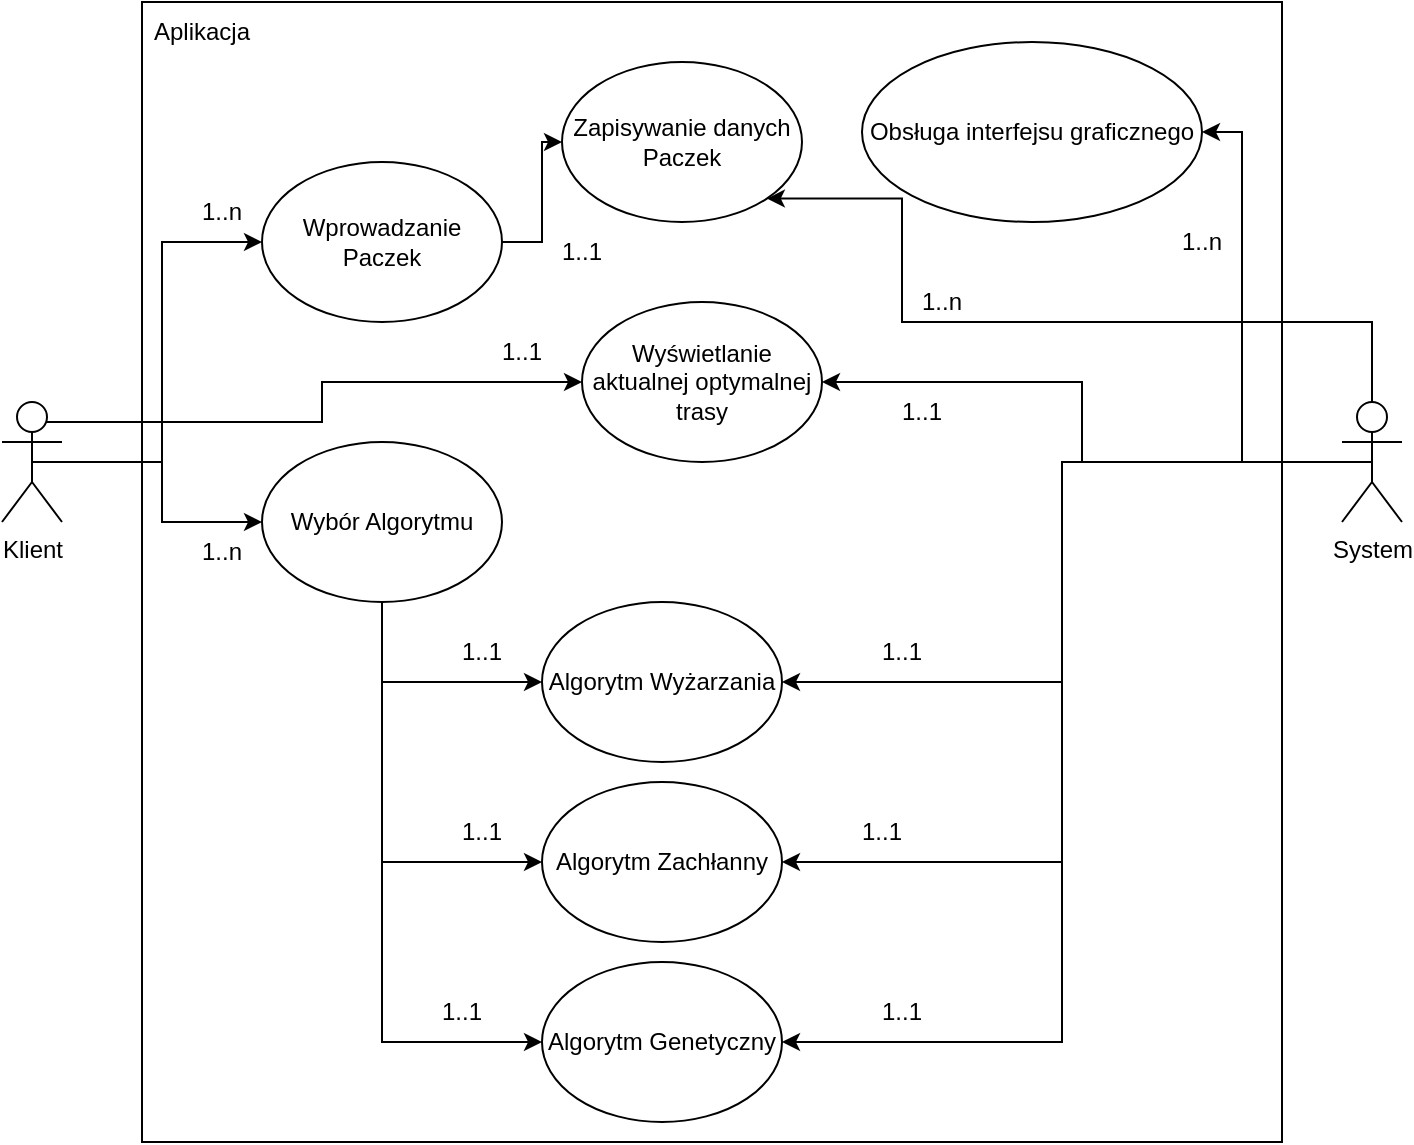 <mxfile version="25.0.3">
  <diagram name="Strona-1" id="H10BQ8OQqT3FDFBxlMCn">
    <mxGraphModel dx="983" dy="569" grid="1" gridSize="10" guides="1" tooltips="1" connect="1" arrows="1" fold="1" page="1" pageScale="1" pageWidth="827" pageHeight="1169" math="0" shadow="0">
      <root>
        <mxCell id="0" />
        <mxCell id="1" parent="0" />
        <mxCell id="MuHe902Tk9D_ubui124Q-14" style="edgeStyle=orthogonalEdgeStyle;rounded=0;orthogonalLoop=1;jettySize=auto;html=1;exitX=0.5;exitY=0.5;exitDx=0;exitDy=0;exitPerimeter=0;entryX=0;entryY=0.5;entryDx=0;entryDy=0;" edge="1" parent="1" source="MuHe902Tk9D_ubui124Q-1" target="MuHe902Tk9D_ubui124Q-10">
          <mxGeometry relative="1" as="geometry" />
        </mxCell>
        <mxCell id="MuHe902Tk9D_ubui124Q-15" style="edgeStyle=orthogonalEdgeStyle;rounded=0;orthogonalLoop=1;jettySize=auto;html=1;exitX=0.5;exitY=0.5;exitDx=0;exitDy=0;exitPerimeter=0;entryX=0;entryY=0.5;entryDx=0;entryDy=0;" edge="1" parent="1" source="MuHe902Tk9D_ubui124Q-1" target="MuHe902Tk9D_ubui124Q-9">
          <mxGeometry relative="1" as="geometry" />
        </mxCell>
        <mxCell id="MuHe902Tk9D_ubui124Q-27" style="edgeStyle=orthogonalEdgeStyle;rounded=0;orthogonalLoop=1;jettySize=auto;html=1;exitX=0.5;exitY=0.5;exitDx=0;exitDy=0;exitPerimeter=0;entryX=0;entryY=0.5;entryDx=0;entryDy=0;" edge="1" parent="1" source="MuHe902Tk9D_ubui124Q-1" target="MuHe902Tk9D_ubui124Q-23">
          <mxGeometry relative="1" as="geometry">
            <Array as="points">
              <mxPoint x="65" y="250" />
              <mxPoint x="210" y="250" />
              <mxPoint x="210" y="230" />
            </Array>
          </mxGeometry>
        </mxCell>
        <mxCell id="MuHe902Tk9D_ubui124Q-1" value="Klient" style="shape=umlActor;verticalLabelPosition=bottom;verticalAlign=top;html=1;outlineConnect=0;" vertex="1" parent="1">
          <mxGeometry x="50" y="240" width="30" height="60" as="geometry" />
        </mxCell>
        <mxCell id="MuHe902Tk9D_ubui124Q-19" style="edgeStyle=orthogonalEdgeStyle;rounded=0;orthogonalLoop=1;jettySize=auto;html=1;exitX=0.5;exitY=0.5;exitDx=0;exitDy=0;exitPerimeter=0;entryX=1;entryY=0.5;entryDx=0;entryDy=0;" edge="1" parent="1" source="MuHe902Tk9D_ubui124Q-2" target="MuHe902Tk9D_ubui124Q-13">
          <mxGeometry relative="1" as="geometry" />
        </mxCell>
        <mxCell id="MuHe902Tk9D_ubui124Q-20" style="edgeStyle=orthogonalEdgeStyle;rounded=0;orthogonalLoop=1;jettySize=auto;html=1;exitX=0.5;exitY=0.5;exitDx=0;exitDy=0;exitPerimeter=0;entryX=1;entryY=0.5;entryDx=0;entryDy=0;" edge="1" parent="1" source="MuHe902Tk9D_ubui124Q-2" target="MuHe902Tk9D_ubui124Q-12">
          <mxGeometry relative="1" as="geometry" />
        </mxCell>
        <mxCell id="MuHe902Tk9D_ubui124Q-21" style="edgeStyle=orthogonalEdgeStyle;rounded=0;orthogonalLoop=1;jettySize=auto;html=1;exitX=0.5;exitY=0.5;exitDx=0;exitDy=0;exitPerimeter=0;entryX=1;entryY=0.5;entryDx=0;entryDy=0;" edge="1" parent="1" source="MuHe902Tk9D_ubui124Q-2" target="MuHe902Tk9D_ubui124Q-11">
          <mxGeometry relative="1" as="geometry" />
        </mxCell>
        <mxCell id="MuHe902Tk9D_ubui124Q-24" style="edgeStyle=orthogonalEdgeStyle;rounded=0;orthogonalLoop=1;jettySize=auto;html=1;exitX=0.5;exitY=0.5;exitDx=0;exitDy=0;exitPerimeter=0;entryX=1;entryY=0.5;entryDx=0;entryDy=0;" edge="1" parent="1" source="MuHe902Tk9D_ubui124Q-2" target="MuHe902Tk9D_ubui124Q-22">
          <mxGeometry relative="1" as="geometry">
            <Array as="points">
              <mxPoint x="670" y="270" />
            </Array>
          </mxGeometry>
        </mxCell>
        <mxCell id="MuHe902Tk9D_ubui124Q-28" style="edgeStyle=orthogonalEdgeStyle;rounded=0;orthogonalLoop=1;jettySize=auto;html=1;exitX=0.5;exitY=0.5;exitDx=0;exitDy=0;exitPerimeter=0;" edge="1" parent="1" source="MuHe902Tk9D_ubui124Q-2" target="MuHe902Tk9D_ubui124Q-23">
          <mxGeometry relative="1" as="geometry" />
        </mxCell>
        <mxCell id="MuHe902Tk9D_ubui124Q-31" style="edgeStyle=orthogonalEdgeStyle;rounded=0;orthogonalLoop=1;jettySize=auto;html=1;exitX=0.5;exitY=0.5;exitDx=0;exitDy=0;exitPerimeter=0;entryX=1;entryY=1;entryDx=0;entryDy=0;" edge="1" parent="1" source="MuHe902Tk9D_ubui124Q-2" target="MuHe902Tk9D_ubui124Q-25">
          <mxGeometry relative="1" as="geometry">
            <Array as="points">
              <mxPoint x="735" y="200" />
              <mxPoint x="500" y="200" />
              <mxPoint x="500" y="138" />
            </Array>
          </mxGeometry>
        </mxCell>
        <mxCell id="MuHe902Tk9D_ubui124Q-2" value="System" style="shape=umlActor;verticalLabelPosition=bottom;verticalAlign=top;html=1;outlineConnect=0;" vertex="1" parent="1">
          <mxGeometry x="720" y="240" width="30" height="60" as="geometry" />
        </mxCell>
        <mxCell id="MuHe902Tk9D_ubui124Q-6" value="" style="rounded=0;whiteSpace=wrap;html=1;fillColor=none;" vertex="1" parent="1">
          <mxGeometry x="120" y="40" width="570" height="570" as="geometry" />
        </mxCell>
        <mxCell id="MuHe902Tk9D_ubui124Q-30" style="edgeStyle=orthogonalEdgeStyle;rounded=0;orthogonalLoop=1;jettySize=auto;html=1;exitX=1;exitY=0.5;exitDx=0;exitDy=0;" edge="1" parent="1" source="MuHe902Tk9D_ubui124Q-9" target="MuHe902Tk9D_ubui124Q-25">
          <mxGeometry relative="1" as="geometry" />
        </mxCell>
        <mxCell id="MuHe902Tk9D_ubui124Q-9" value="Wprowadzanie Paczek" style="ellipse;whiteSpace=wrap;html=1;" vertex="1" parent="1">
          <mxGeometry x="180" y="120" width="120" height="80" as="geometry" />
        </mxCell>
        <mxCell id="MuHe902Tk9D_ubui124Q-16" style="edgeStyle=orthogonalEdgeStyle;rounded=0;orthogonalLoop=1;jettySize=auto;html=1;exitX=0.5;exitY=1;exitDx=0;exitDy=0;entryX=0;entryY=0.5;entryDx=0;entryDy=0;" edge="1" parent="1" source="MuHe902Tk9D_ubui124Q-10" target="MuHe902Tk9D_ubui124Q-13">
          <mxGeometry relative="1" as="geometry" />
        </mxCell>
        <mxCell id="MuHe902Tk9D_ubui124Q-17" style="edgeStyle=orthogonalEdgeStyle;rounded=0;orthogonalLoop=1;jettySize=auto;html=1;exitX=0.5;exitY=1;exitDx=0;exitDy=0;entryX=0;entryY=0.5;entryDx=0;entryDy=0;" edge="1" parent="1" source="MuHe902Tk9D_ubui124Q-10" target="MuHe902Tk9D_ubui124Q-12">
          <mxGeometry relative="1" as="geometry" />
        </mxCell>
        <mxCell id="MuHe902Tk9D_ubui124Q-18" style="edgeStyle=orthogonalEdgeStyle;rounded=0;orthogonalLoop=1;jettySize=auto;html=1;exitX=0.5;exitY=1;exitDx=0;exitDy=0;entryX=0;entryY=0.5;entryDx=0;entryDy=0;" edge="1" parent="1" source="MuHe902Tk9D_ubui124Q-10" target="MuHe902Tk9D_ubui124Q-11">
          <mxGeometry relative="1" as="geometry" />
        </mxCell>
        <mxCell id="MuHe902Tk9D_ubui124Q-10" value="Wybór Algorytmu" style="ellipse;whiteSpace=wrap;html=1;" vertex="1" parent="1">
          <mxGeometry x="180" y="260" width="120" height="80" as="geometry" />
        </mxCell>
        <mxCell id="MuHe902Tk9D_ubui124Q-11" value="Algorytm Genetyczny" style="ellipse;whiteSpace=wrap;html=1;" vertex="1" parent="1">
          <mxGeometry x="320" y="520" width="120" height="80" as="geometry" />
        </mxCell>
        <mxCell id="MuHe902Tk9D_ubui124Q-12" value="Algorytm Zachłanny" style="ellipse;whiteSpace=wrap;html=1;" vertex="1" parent="1">
          <mxGeometry x="320" y="430" width="120" height="80" as="geometry" />
        </mxCell>
        <mxCell id="MuHe902Tk9D_ubui124Q-13" value="Algorytm Wyżarzania" style="ellipse;whiteSpace=wrap;html=1;" vertex="1" parent="1">
          <mxGeometry x="320" y="340" width="120" height="80" as="geometry" />
        </mxCell>
        <mxCell id="MuHe902Tk9D_ubui124Q-22" value="Obsługa interfejsu graficznego" style="ellipse;whiteSpace=wrap;html=1;" vertex="1" parent="1">
          <mxGeometry x="480" y="60" width="170" height="90" as="geometry" />
        </mxCell>
        <mxCell id="MuHe902Tk9D_ubui124Q-23" value="Wyświetlanie aktualnej optymalnej trasy" style="ellipse;whiteSpace=wrap;html=1;" vertex="1" parent="1">
          <mxGeometry x="340" y="190" width="120" height="80" as="geometry" />
        </mxCell>
        <mxCell id="MuHe902Tk9D_ubui124Q-25" value="Zapisywanie danych Paczek" style="ellipse;whiteSpace=wrap;html=1;" vertex="1" parent="1">
          <mxGeometry x="330" y="70" width="120" height="80" as="geometry" />
        </mxCell>
        <mxCell id="MuHe902Tk9D_ubui124Q-33" value="1..n" style="text;html=1;align=center;verticalAlign=middle;whiteSpace=wrap;rounded=0;" vertex="1" parent="1">
          <mxGeometry x="130" y="130" width="60" height="30" as="geometry" />
        </mxCell>
        <mxCell id="MuHe902Tk9D_ubui124Q-34" value="1..n" style="text;html=1;align=center;verticalAlign=middle;whiteSpace=wrap;rounded=0;" vertex="1" parent="1">
          <mxGeometry x="130" y="300" width="60" height="30" as="geometry" />
        </mxCell>
        <mxCell id="MuHe902Tk9D_ubui124Q-37" value="1..1" style="text;html=1;align=center;verticalAlign=middle;whiteSpace=wrap;rounded=0;" vertex="1" parent="1">
          <mxGeometry x="280" y="200" width="60" height="30" as="geometry" />
        </mxCell>
        <mxCell id="MuHe902Tk9D_ubui124Q-38" value="1..1" style="text;html=1;align=center;verticalAlign=middle;whiteSpace=wrap;rounded=0;" vertex="1" parent="1">
          <mxGeometry x="260" y="350" width="60" height="30" as="geometry" />
        </mxCell>
        <mxCell id="MuHe902Tk9D_ubui124Q-40" value="1..1" style="text;html=1;align=center;verticalAlign=middle;whiteSpace=wrap;rounded=0;" vertex="1" parent="1">
          <mxGeometry x="260" y="440" width="60" height="30" as="geometry" />
        </mxCell>
        <mxCell id="MuHe902Tk9D_ubui124Q-41" value="1..1" style="text;html=1;align=center;verticalAlign=middle;whiteSpace=wrap;rounded=0;" vertex="1" parent="1">
          <mxGeometry x="250" y="530" width="60" height="30" as="geometry" />
        </mxCell>
        <mxCell id="MuHe902Tk9D_ubui124Q-42" value="1..n" style="text;html=1;align=center;verticalAlign=middle;whiteSpace=wrap;rounded=0;" vertex="1" parent="1">
          <mxGeometry x="620" y="145" width="60" height="30" as="geometry" />
        </mxCell>
        <mxCell id="MuHe902Tk9D_ubui124Q-43" value="1..n" style="text;html=1;align=center;verticalAlign=middle;whiteSpace=wrap;rounded=0;" vertex="1" parent="1">
          <mxGeometry x="490" y="175" width="60" height="30" as="geometry" />
        </mxCell>
        <mxCell id="MuHe902Tk9D_ubui124Q-44" value="1..1" style="text;html=1;align=center;verticalAlign=middle;whiteSpace=wrap;rounded=0;" vertex="1" parent="1">
          <mxGeometry x="310" y="150" width="60" height="30" as="geometry" />
        </mxCell>
        <mxCell id="MuHe902Tk9D_ubui124Q-45" value="1..1" style="text;html=1;align=center;verticalAlign=middle;whiteSpace=wrap;rounded=0;" vertex="1" parent="1">
          <mxGeometry x="480" y="230" width="60" height="30" as="geometry" />
        </mxCell>
        <mxCell id="MuHe902Tk9D_ubui124Q-46" value="1..1" style="text;html=1;align=center;verticalAlign=middle;whiteSpace=wrap;rounded=0;" vertex="1" parent="1">
          <mxGeometry x="470" y="350" width="60" height="30" as="geometry" />
        </mxCell>
        <mxCell id="MuHe902Tk9D_ubui124Q-47" value="1..1" style="text;html=1;align=center;verticalAlign=middle;whiteSpace=wrap;rounded=0;" vertex="1" parent="1">
          <mxGeometry x="460" y="440" width="60" height="30" as="geometry" />
        </mxCell>
        <mxCell id="MuHe902Tk9D_ubui124Q-48" value="1..1" style="text;html=1;align=center;verticalAlign=middle;whiteSpace=wrap;rounded=0;" vertex="1" parent="1">
          <mxGeometry x="470" y="530" width="60" height="30" as="geometry" />
        </mxCell>
        <mxCell id="MuHe902Tk9D_ubui124Q-49" value="Aplikacja" style="text;html=1;align=center;verticalAlign=middle;whiteSpace=wrap;rounded=0;" vertex="1" parent="1">
          <mxGeometry x="120" y="40" width="60" height="30" as="geometry" />
        </mxCell>
      </root>
    </mxGraphModel>
  </diagram>
</mxfile>
